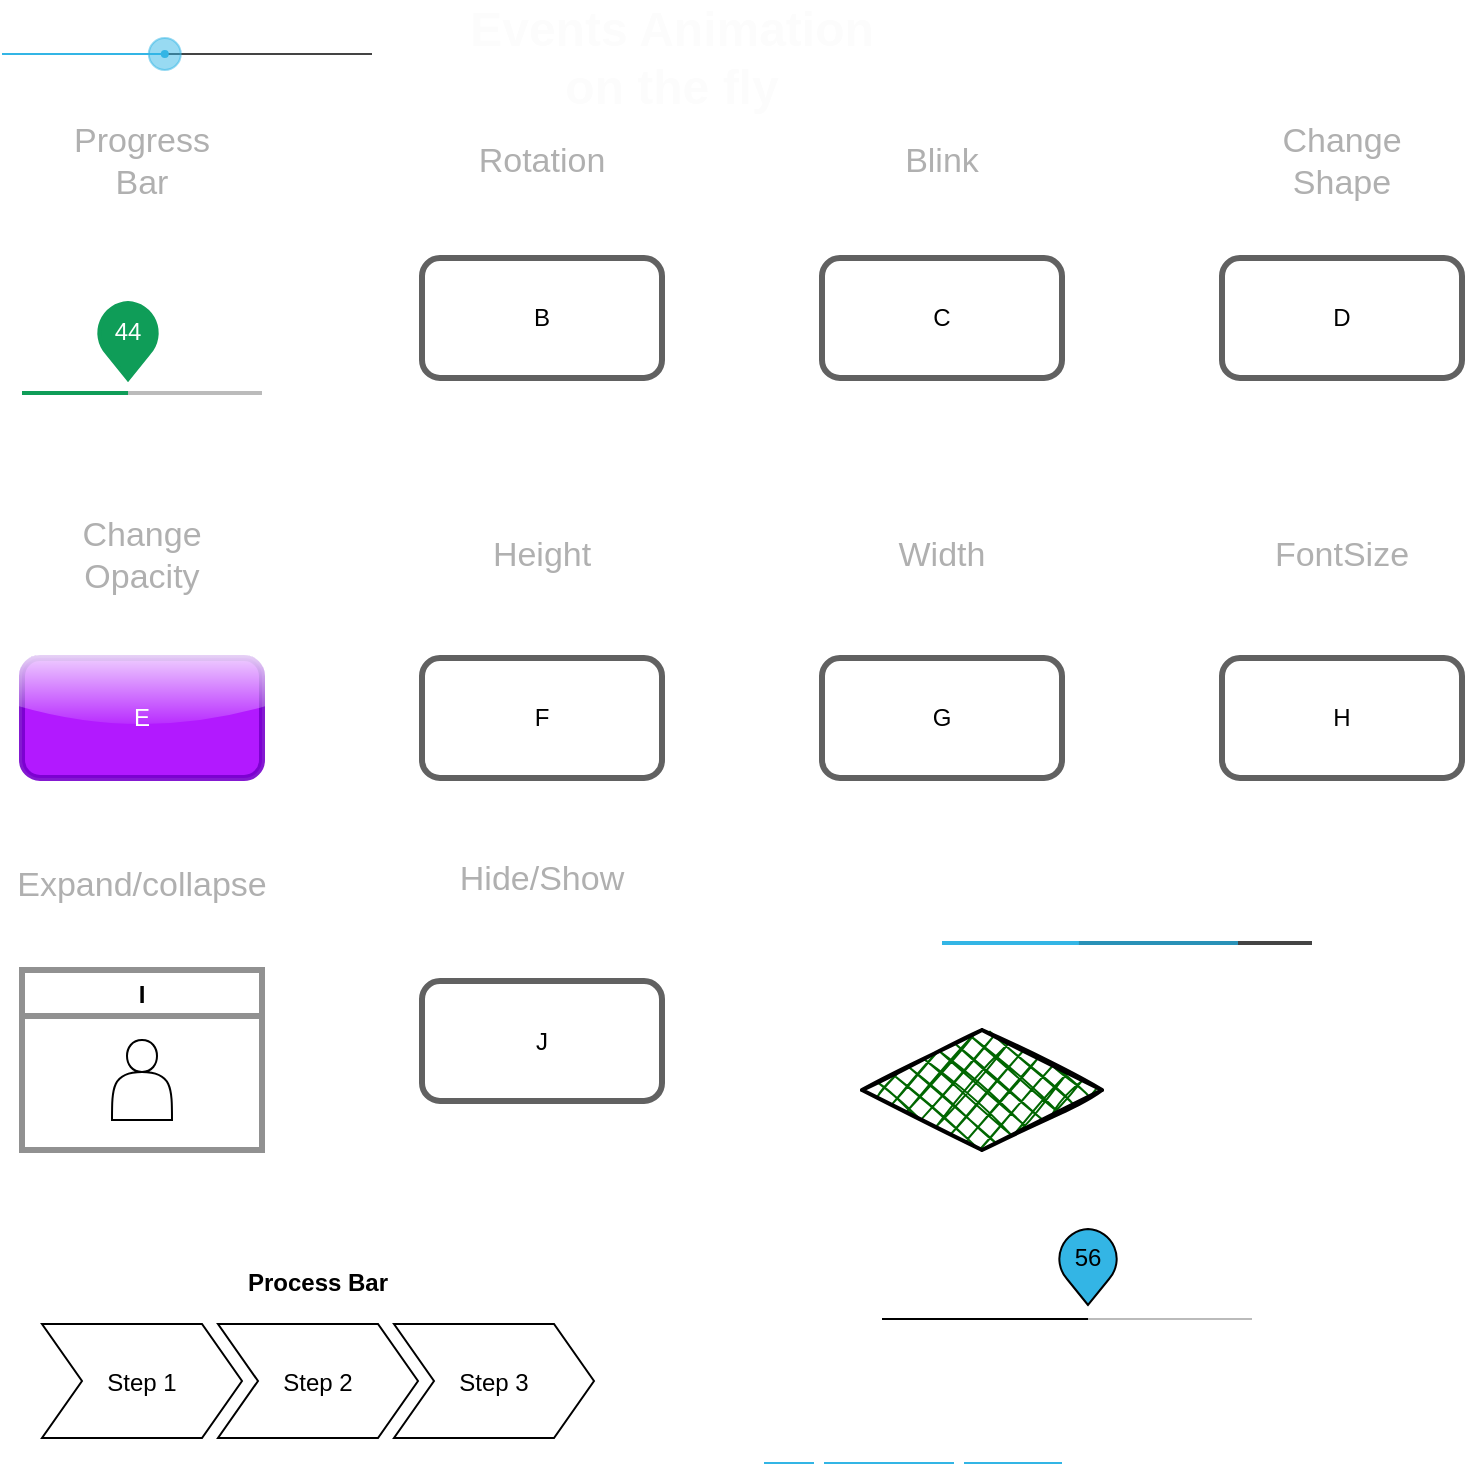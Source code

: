 <mxfile version="13.7.3" type="github">
  <diagram id="AYl-Ph6nO-dJOoklTDrt" name="第 1 页">
    <mxGraphModel dx="1308" dy="791" grid="1" gridSize="10" guides="1" tooltips="1" connect="1" arrows="1" fold="1" page="1" pageScale="1" pageWidth="827" pageHeight="1169" math="0" shadow="0">
      <root>
        <mxCell id="0" />
        <mxCell id="1" parent="0" />
        <mxCell id="32" value="" style="dashed=0;verticalLabelPosition=bottom;verticalAlign=top;align=center;shape=mxgraph.gmdl.sliderDiscrete;barPos=44.17;strokeColor=#0F9D58;opacity=100;strokeWidth=2;fillColor=#0F9D58;handleSize=10;shadow=0;fontSize=12;fontColor=#ffffff;" parent="1" vertex="1">
          <mxGeometry x="40" y="180" width="120" height="50" as="geometry" />
        </mxCell>
        <mxCell id="34" value="Progress Bar" style="text;html=1;strokeColor=none;fillColor=none;align=center;verticalAlign=middle;whiteSpace=wrap;rounded=0;fontSize=17;fontColor=#B0B0B0;" parent="1" vertex="1">
          <mxGeometry x="80" y="102" width="40" height="20" as="geometry" />
        </mxCell>
        <mxCell id="35" value="Rotation" style="text;html=1;strokeColor=none;fillColor=none;align=center;verticalAlign=middle;whiteSpace=wrap;rounded=0;fontSize=17;fontColor=#B0B0B0;" parent="1" vertex="1">
          <mxGeometry x="280" y="102" width="40" height="20" as="geometry" />
        </mxCell>
        <mxCell id="36" value="&lt;div&gt;B&lt;br&gt;&lt;/div&gt;" style="rounded=1;whiteSpace=wrap;html=1;strokeColor=#616161;strokeWidth=3;" parent="1" vertex="1">
          <mxGeometry x="240" y="160" width="120" height="60" as="geometry" />
        </mxCell>
        <mxCell id="37" value="Blink" style="text;html=1;strokeColor=none;fillColor=none;align=center;verticalAlign=middle;whiteSpace=wrap;rounded=0;fontSize=17;fontColor=#B0B0B0;" parent="1" vertex="1">
          <mxGeometry x="480" y="102" width="40" height="20" as="geometry" />
        </mxCell>
        <mxCell id="38" value="Change Shape" style="text;html=1;strokeColor=none;fillColor=none;align=center;verticalAlign=middle;whiteSpace=wrap;rounded=0;fontSize=17;fontColor=#B0B0B0;" parent="1" vertex="1">
          <mxGeometry x="680" y="102" width="40" height="20" as="geometry" />
        </mxCell>
        <mxCell id="39" value="&lt;div&gt;C&lt;br&gt;&lt;/div&gt;" style="rounded=1;whiteSpace=wrap;html=1;strokeColor=#616161;strokeWidth=3;" parent="1" vertex="1">
          <mxGeometry x="440" y="160" width="120" height="60" as="geometry" />
        </mxCell>
        <mxCell id="40" value="&lt;div&gt;D&lt;br&gt;&lt;/div&gt;" style="rounded=1;whiteSpace=wrap;html=1;strokeColor=#616161;strokeWidth=3;" parent="1" vertex="1">
          <mxGeometry x="640" y="160" width="120" height="60" as="geometry" />
        </mxCell>
        <mxCell id="41" value="Change Opacity" style="text;html=1;strokeColor=none;fillColor=none;align=center;verticalAlign=middle;whiteSpace=wrap;rounded=0;fontSize=17;fontColor=#B0B0B0;" parent="1" vertex="1">
          <mxGeometry x="80" y="299" width="40" height="20" as="geometry" />
        </mxCell>
        <mxCell id="42" value="&lt;div&gt;E&lt;br&gt;&lt;/div&gt;" style="rounded=1;whiteSpace=wrap;html=1;strokeColor=#7700CC;strokeWidth=3;glass=1;fillColor=#aa00ff;fontColor=#ffffff;opacity=90;" parent="1" vertex="1">
          <mxGeometry x="40" y="360" width="120" height="60" as="geometry" />
        </mxCell>
        <mxCell id="43" value="Events Animation &lt;br&gt;on the fly" style="text;html=1;strokeColor=none;fillColor=none;align=center;verticalAlign=middle;whiteSpace=wrap;rounded=0;fontSize=24;fontColor=#FCFCFC;fontStyle=1" parent="1" vertex="1">
          <mxGeometry x="230" y="50" width="270" height="20" as="geometry" />
        </mxCell>
        <mxCell id="44" value="Height" style="text;html=1;strokeColor=none;fillColor=none;align=center;verticalAlign=middle;whiteSpace=wrap;rounded=0;fontSize=17;fontColor=#B0B0B0;" parent="1" vertex="1">
          <mxGeometry x="280" y="299" width="40" height="20" as="geometry" />
        </mxCell>
        <mxCell id="45" value="&lt;div&gt;F&lt;br&gt;&lt;/div&gt;" style="rounded=1;whiteSpace=wrap;html=1;strokeColor=#616161;strokeWidth=3;" parent="1" vertex="1">
          <mxGeometry x="240" y="360" width="120" height="60" as="geometry" />
        </mxCell>
        <mxCell id="46" value="Width" style="text;html=1;strokeColor=none;fillColor=none;align=center;verticalAlign=middle;whiteSpace=wrap;rounded=0;fontSize=17;fontColor=#B0B0B0;" parent="1" vertex="1">
          <mxGeometry x="480" y="299" width="40" height="20" as="geometry" />
        </mxCell>
        <mxCell id="47" value="&lt;div&gt;G&lt;br&gt;&lt;/div&gt;" style="rounded=1;whiteSpace=wrap;html=1;strokeColor=#616161;strokeWidth=3;" parent="1" vertex="1">
          <mxGeometry x="440" y="360" width="120" height="60" as="geometry" />
        </mxCell>
        <mxCell id="48" value="FontSize" style="text;html=1;strokeColor=none;fillColor=none;align=center;verticalAlign=middle;whiteSpace=wrap;rounded=0;fontSize=17;fontColor=#B0B0B0;" parent="1" vertex="1">
          <mxGeometry x="680" y="299" width="40" height="20" as="geometry" />
        </mxCell>
        <mxCell id="49" value="&lt;div&gt;H&lt;br&gt;&lt;/div&gt;" style="rounded=1;whiteSpace=wrap;html=1;strokeColor=#616161;strokeWidth=3;" parent="1" vertex="1">
          <mxGeometry x="640" y="360" width="120" height="60" as="geometry" />
        </mxCell>
        <mxCell id="50" value="I" style="swimlane;startSize=23;strokeColor=#919191;strokeWidth=3;" parent="1" vertex="1">
          <mxGeometry x="40" y="516" width="120" height="90" as="geometry">
            <mxRectangle x="40" y="530" width="90" height="23" as="alternateBounds" />
          </mxGeometry>
        </mxCell>
        <mxCell id="54" value="" style="shape=actor;whiteSpace=wrap;html=1;" parent="50" vertex="1">
          <mxGeometry x="45" y="35" width="30" height="40" as="geometry" />
        </mxCell>
        <mxCell id="51" value="Expand/collapse" style="text;html=1;strokeColor=none;fillColor=none;align=center;verticalAlign=middle;whiteSpace=wrap;rounded=0;fontSize=17;fontColor=#B0B0B0;" parent="1" vertex="1">
          <mxGeometry x="80" y="464" width="40" height="20" as="geometry" />
        </mxCell>
        <mxCell id="57" value="Hide/Show" style="text;html=1;strokeColor=none;fillColor=none;align=center;verticalAlign=middle;whiteSpace=wrap;rounded=0;fontSize=17;fontColor=#B0B0B0;" parent="1" vertex="1">
          <mxGeometry x="280" y="460.5" width="40" height="20" as="geometry" />
        </mxCell>
        <mxCell id="58" value="&lt;div&gt;J&lt;br&gt;&lt;/div&gt;" style="rounded=1;whiteSpace=wrap;html=1;strokeColor=#616161;strokeWidth=3;" parent="1" vertex="1">
          <mxGeometry x="240" y="521.5" width="120" height="60" as="geometry" />
        </mxCell>
        <mxCell id="dhHG6_kyB3eOGtUlghAT-58" value="" style="rhombus;whiteSpace=wrap;html=1;strokeWidth=2;fillWeight=-1;hachureGap=8;fillStyle=cross-hatch;fillColor=#006600;sketch=1;" vertex="1" parent="1">
          <mxGeometry x="460" y="546" width="120" height="60" as="geometry" />
        </mxCell>
        <mxCell id="dhHG6_kyB3eOGtUlghAT-59" value="Process Bar" style="swimlane;childLayout=stackLayout;horizontal=1;fillColor=none;horizontalStack=1;resizeParent=1;resizeParentMax=0;resizeLast=0;collapsible=0;strokeColor=none;stackBorder=10;stackSpacing=-12;resizable=1;align=center;points=[];fontColor=#000000;" vertex="1" parent="1">
          <mxGeometry x="40" y="660" width="296" height="100" as="geometry" />
        </mxCell>
        <mxCell id="dhHG6_kyB3eOGtUlghAT-60" value="Step 1" style="shape=step;perimeter=stepPerimeter;fixedSize=1;points=[];" vertex="1" parent="dhHG6_kyB3eOGtUlghAT-59">
          <mxGeometry x="10" y="33" width="100" height="57" as="geometry" />
        </mxCell>
        <mxCell id="dhHG6_kyB3eOGtUlghAT-61" value="Step 2" style="shape=step;perimeter=stepPerimeter;fixedSize=1;points=[];" vertex="1" parent="dhHG6_kyB3eOGtUlghAT-59">
          <mxGeometry x="98" y="33" width="100" height="57" as="geometry" />
        </mxCell>
        <mxCell id="dhHG6_kyB3eOGtUlghAT-62" value="Step 3" style="shape=step;perimeter=stepPerimeter;fixedSize=1;points=[];" vertex="1" parent="dhHG6_kyB3eOGtUlghAT-59">
          <mxGeometry x="186" y="33" width="100" height="57" as="geometry" />
        </mxCell>
        <mxCell id="dhHG6_kyB3eOGtUlghAT-63" value="" style="verticalLabelPosition=bottom;verticalAlign=top;html=1;shadow=0;dashed=0;strokeWidth=1;shape=mxgraph.android.progressScrubberPressed;dx=0.44;fillColor=#33b5e5;" vertex="1" parent="1">
          <mxGeometry x="30" y="50" width="185" height="16" as="geometry" />
        </mxCell>
        <mxCell id="dhHG6_kyB3eOGtUlghAT-64" value="" style="verticalLabelPosition=bottom;verticalAlign=top;html=1;shadow=0;dashed=0;strokeWidth=1;shape=mxgraph.android.indeterminate_progress_bar;strokeColor=#33B5E5;pointerEvents=1" vertex="1" parent="1">
          <mxGeometry x="411" y="760" width="149" height="5" as="geometry" />
        </mxCell>
        <mxCell id="dhHG6_kyB3eOGtUlghAT-65" value="" style="verticalLabelPosition=bottom;verticalAlign=top;html=1;shadow=0;dashed=0;strokeWidth=1;shape=mxgraph.android.progressBar;strokeColor=#33b5e5;dx1=0.8;dx2=0.37;strokeWidth=2;" vertex="1" parent="1">
          <mxGeometry x="500" y="500" width="185" height="5" as="geometry" />
        </mxCell>
        <mxCell id="dhHG6_kyB3eOGtUlghAT-66" value="" style="verticalLabelPosition=bottom;verticalAlign=top;html=1;shadow=0;dashed=0;strokeWidth=1;shape=mxgraph.gmdl.sliderDiscrete;barPos=55.68;dx=0.44;fillColor=#33b5e5;" vertex="1" parent="1">
          <mxGeometry x="470" y="660" width="185" height="16" as="geometry" />
        </mxCell>
      </root>
    </mxGraphModel>
  </diagram>
</mxfile>
